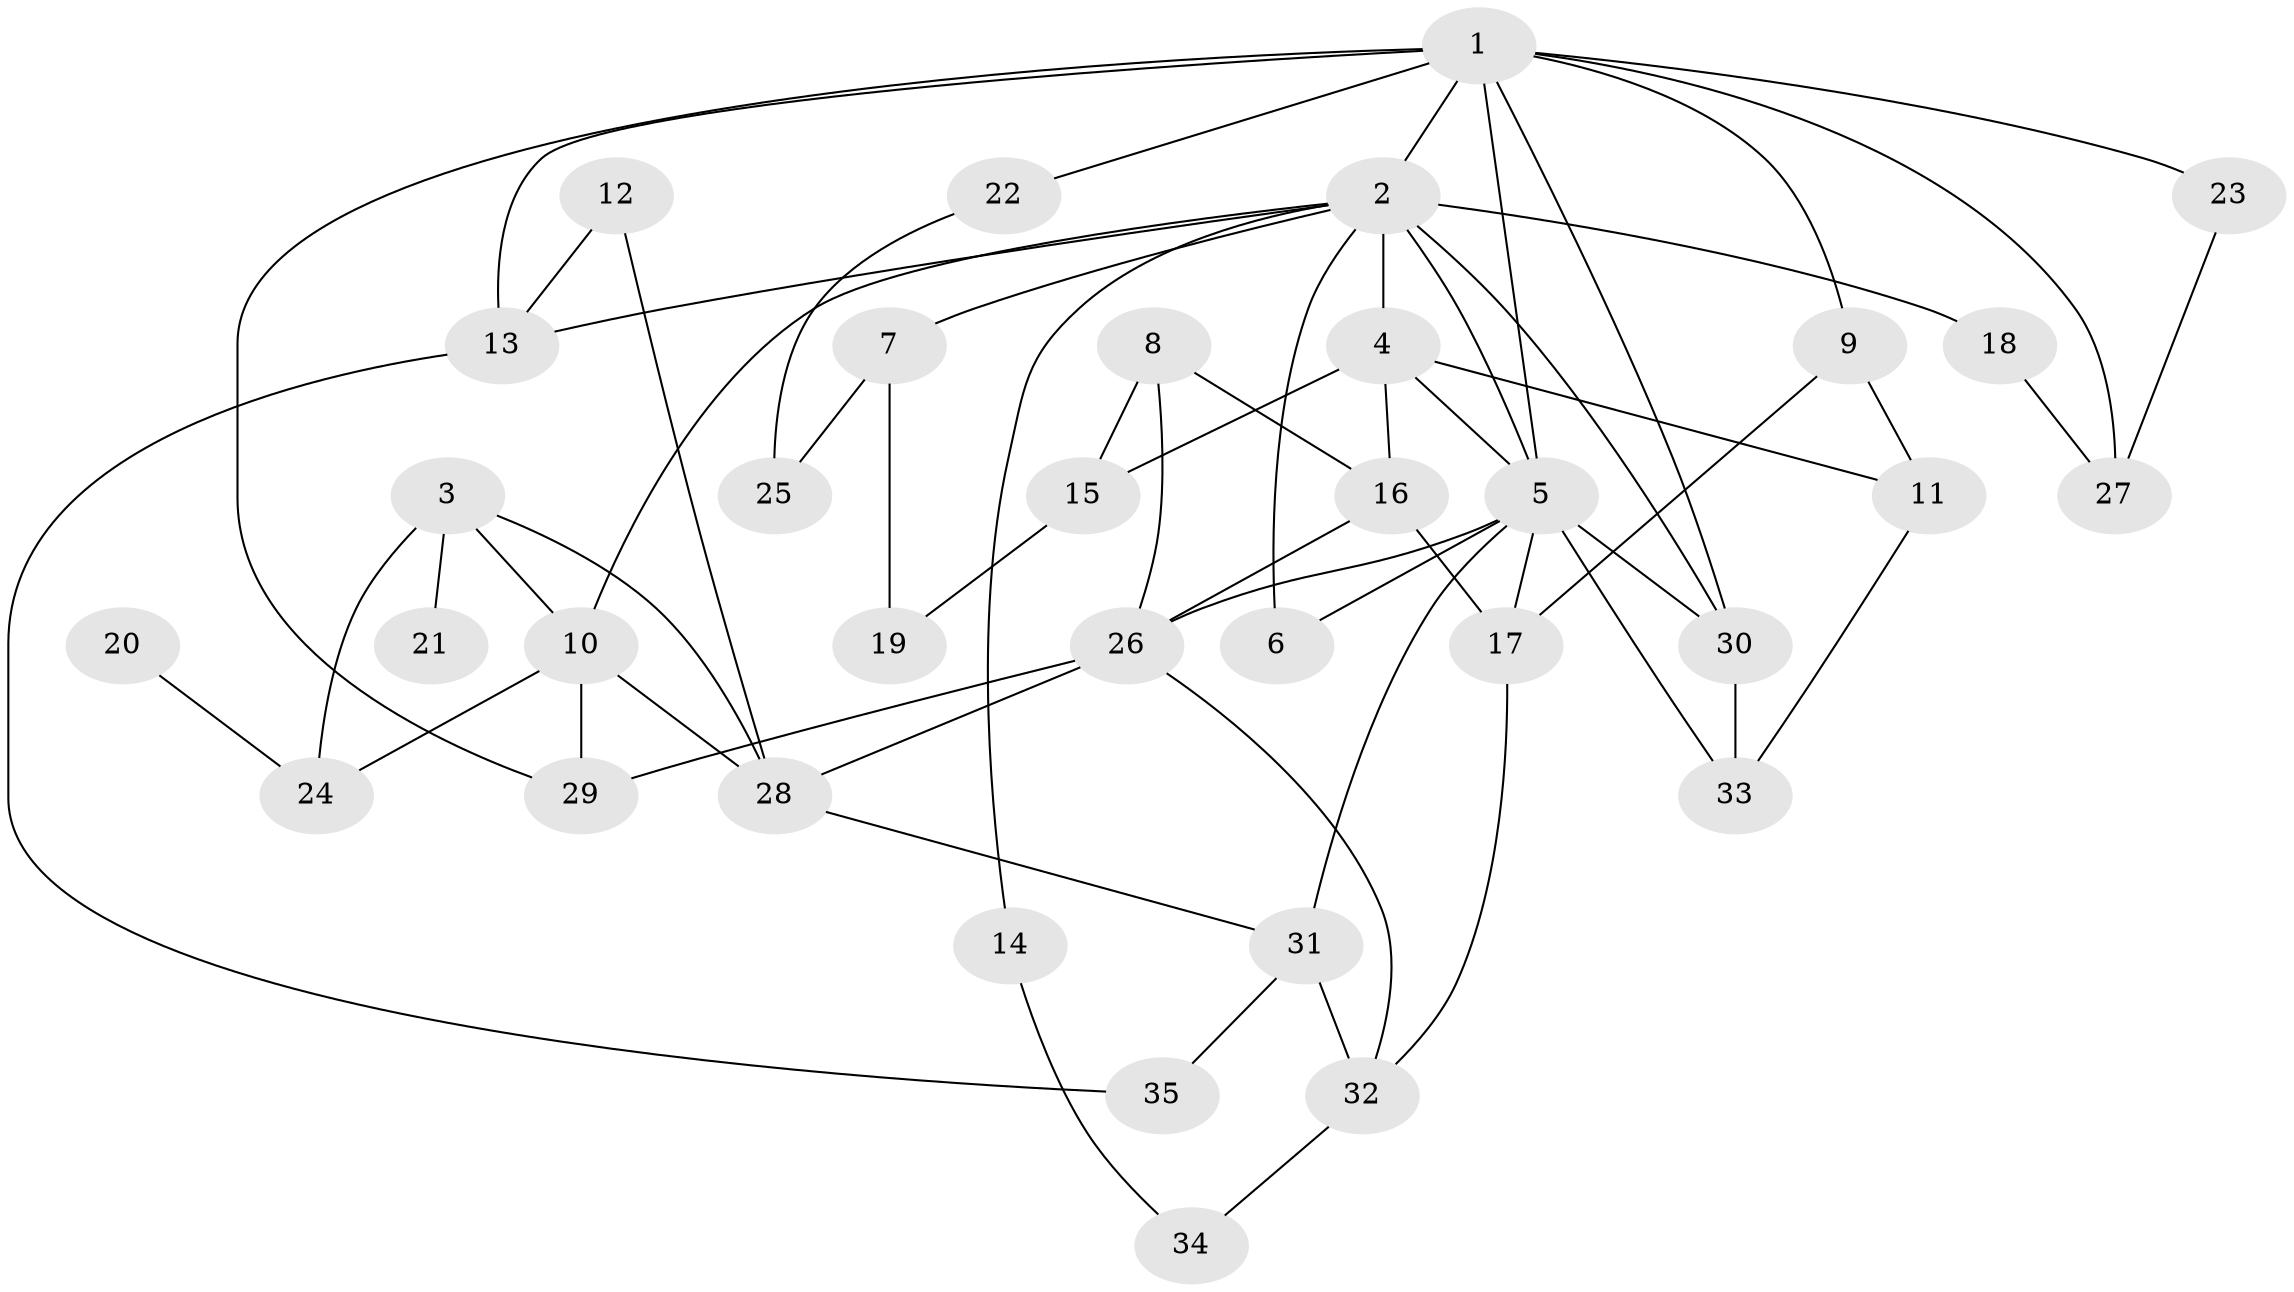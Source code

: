 // original degree distribution, {7: 0.02857142857142857, 5: 0.05714285714285714, 10: 0.014285714285714285, 3: 0.2, 6: 0.02857142857142857, 4: 0.15714285714285714, 2: 0.3142857142857143, 1: 0.2}
// Generated by graph-tools (version 1.1) at 2025/01/03/09/25 03:01:01]
// undirected, 35 vertices, 63 edges
graph export_dot {
graph [start="1"]
  node [color=gray90,style=filled];
  1;
  2;
  3;
  4;
  5;
  6;
  7;
  8;
  9;
  10;
  11;
  12;
  13;
  14;
  15;
  16;
  17;
  18;
  19;
  20;
  21;
  22;
  23;
  24;
  25;
  26;
  27;
  28;
  29;
  30;
  31;
  32;
  33;
  34;
  35;
  1 -- 2 [weight=2.0];
  1 -- 5 [weight=1.0];
  1 -- 9 [weight=1.0];
  1 -- 13 [weight=1.0];
  1 -- 22 [weight=1.0];
  1 -- 23 [weight=1.0];
  1 -- 27 [weight=1.0];
  1 -- 29 [weight=1.0];
  1 -- 30 [weight=1.0];
  2 -- 4 [weight=1.0];
  2 -- 5 [weight=1.0];
  2 -- 6 [weight=1.0];
  2 -- 7 [weight=1.0];
  2 -- 10 [weight=1.0];
  2 -- 13 [weight=1.0];
  2 -- 14 [weight=1.0];
  2 -- 18 [weight=1.0];
  2 -- 30 [weight=1.0];
  3 -- 10 [weight=1.0];
  3 -- 21 [weight=1.0];
  3 -- 24 [weight=1.0];
  3 -- 28 [weight=1.0];
  4 -- 5 [weight=1.0];
  4 -- 11 [weight=1.0];
  4 -- 15 [weight=1.0];
  4 -- 16 [weight=1.0];
  5 -- 6 [weight=1.0];
  5 -- 17 [weight=1.0];
  5 -- 26 [weight=1.0];
  5 -- 30 [weight=1.0];
  5 -- 31 [weight=1.0];
  5 -- 33 [weight=1.0];
  7 -- 19 [weight=1.0];
  7 -- 25 [weight=1.0];
  8 -- 15 [weight=1.0];
  8 -- 16 [weight=1.0];
  8 -- 26 [weight=1.0];
  9 -- 11 [weight=1.0];
  9 -- 17 [weight=1.0];
  10 -- 24 [weight=1.0];
  10 -- 28 [weight=1.0];
  10 -- 29 [weight=1.0];
  11 -- 33 [weight=1.0];
  12 -- 13 [weight=1.0];
  12 -- 28 [weight=1.0];
  13 -- 35 [weight=1.0];
  14 -- 34 [weight=1.0];
  15 -- 19 [weight=1.0];
  16 -- 17 [weight=1.0];
  16 -- 26 [weight=1.0];
  17 -- 32 [weight=1.0];
  18 -- 27 [weight=1.0];
  20 -- 24 [weight=1.0];
  22 -- 25 [weight=1.0];
  23 -- 27 [weight=1.0];
  26 -- 28 [weight=1.0];
  26 -- 29 [weight=1.0];
  26 -- 32 [weight=1.0];
  28 -- 31 [weight=1.0];
  30 -- 33 [weight=1.0];
  31 -- 32 [weight=1.0];
  31 -- 35 [weight=1.0];
  32 -- 34 [weight=1.0];
}
